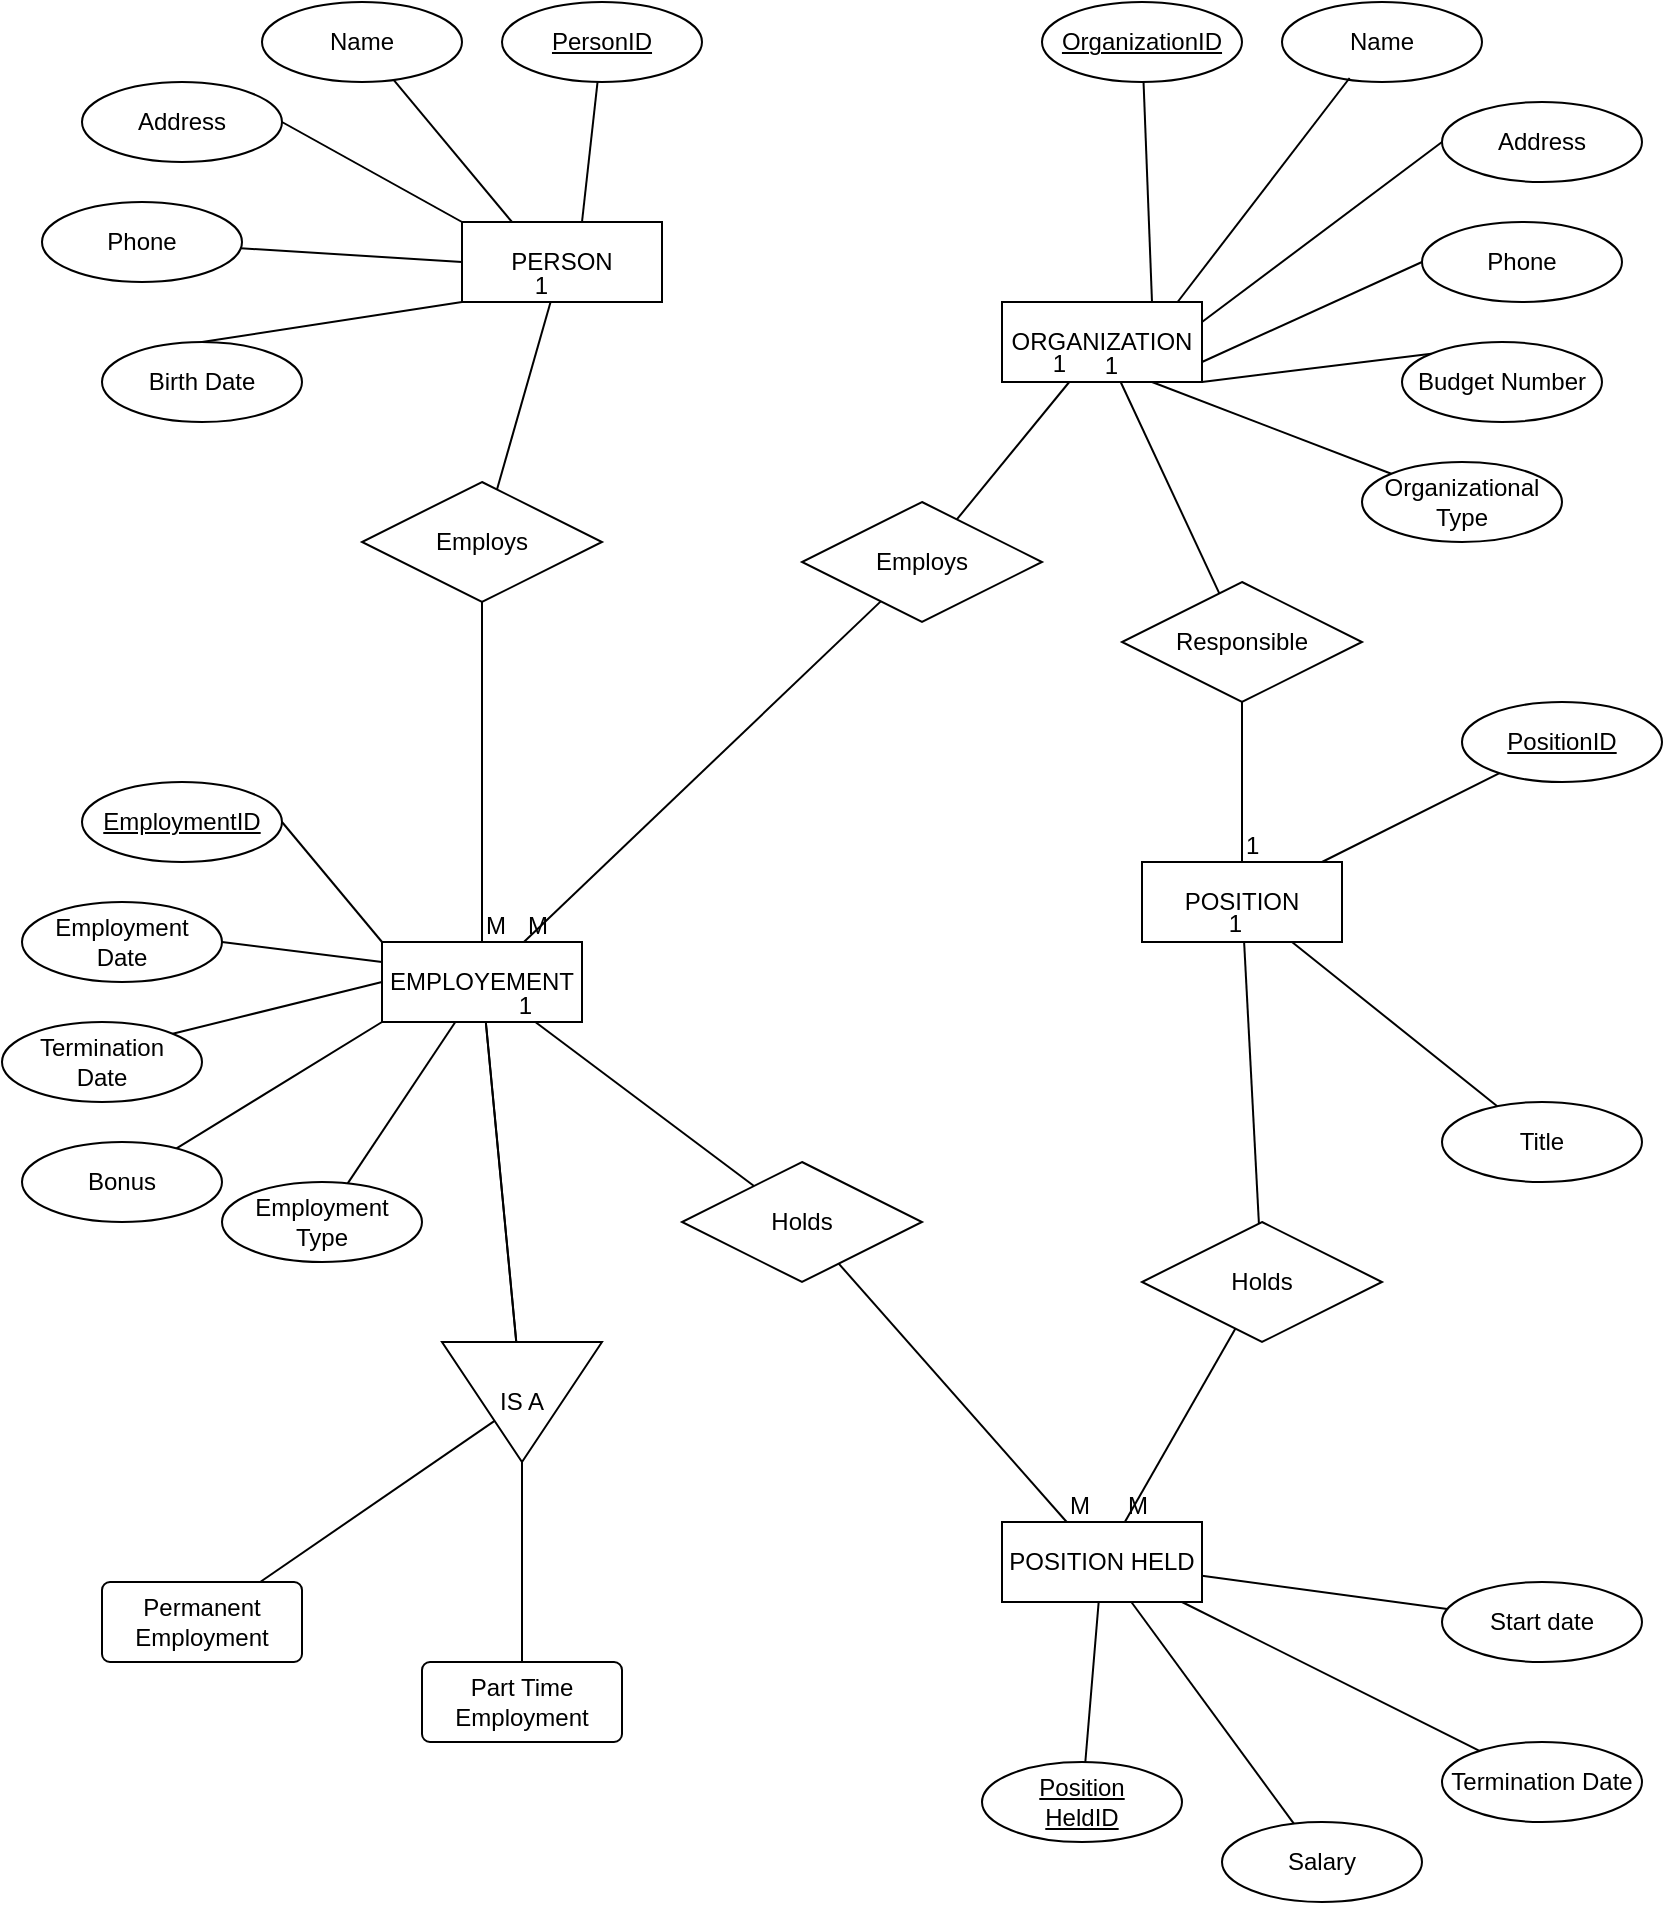 <mxfile version="26.0.16">
  <diagram id="R2lEEEUBdFMjLlhIrx00" name="Page-1">
    <mxGraphModel dx="1290" dy="621" grid="1" gridSize="10" guides="1" tooltips="1" connect="1" arrows="1" fold="1" page="1" pageScale="1" pageWidth="850" pageHeight="1100" math="0" shadow="0" extFonts="Permanent Marker^https://fonts.googleapis.com/css?family=Permanent+Marker">
      <root>
        <mxCell id="0" />
        <mxCell id="1" parent="0" />
        <mxCell id="3s1FqCLYZ8FvX9Ai-8oP-2" value="PERSON" style="whiteSpace=wrap;html=1;align=center;" vertex="1" parent="1">
          <mxGeometry x="240" y="120" width="100" height="40" as="geometry" />
        </mxCell>
        <mxCell id="3s1FqCLYZ8FvX9Ai-8oP-4" value="PersonID" style="ellipse;whiteSpace=wrap;html=1;align=center;fontStyle=4;" vertex="1" parent="1">
          <mxGeometry x="260" y="10" width="100" height="40" as="geometry" />
        </mxCell>
        <mxCell id="3s1FqCLYZ8FvX9Ai-8oP-6" value="" style="endArrow=none;html=1;rounded=0;entryX=0.6;entryY=0;entryDx=0;entryDy=0;entryPerimeter=0;" edge="1" parent="1" source="3s1FqCLYZ8FvX9Ai-8oP-4" target="3s1FqCLYZ8FvX9Ai-8oP-2">
          <mxGeometry relative="1" as="geometry">
            <mxPoint x="230" y="120" as="sourcePoint" />
            <mxPoint x="300" y="100" as="targetPoint" />
          </mxGeometry>
        </mxCell>
        <mxCell id="3s1FqCLYZ8FvX9Ai-8oP-7" value="Name" style="ellipse;whiteSpace=wrap;html=1;align=center;" vertex="1" parent="1">
          <mxGeometry x="140" y="10" width="100" height="40" as="geometry" />
        </mxCell>
        <mxCell id="3s1FqCLYZ8FvX9Ai-8oP-8" value="" style="endArrow=none;html=1;rounded=0;entryX=0.25;entryY=0;entryDx=0;entryDy=0;" edge="1" parent="1" source="3s1FqCLYZ8FvX9Ai-8oP-7" target="3s1FqCLYZ8FvX9Ai-8oP-2">
          <mxGeometry relative="1" as="geometry">
            <mxPoint x="300" y="150" as="sourcePoint" />
            <mxPoint x="430" y="120" as="targetPoint" />
          </mxGeometry>
        </mxCell>
        <mxCell id="3s1FqCLYZ8FvX9Ai-8oP-10" value="Address" style="ellipse;whiteSpace=wrap;html=1;align=center;" vertex="1" parent="1">
          <mxGeometry x="50" y="50" width="100" height="40" as="geometry" />
        </mxCell>
        <mxCell id="3s1FqCLYZ8FvX9Ai-8oP-11" value="" style="endArrow=none;html=1;rounded=0;entryX=0;entryY=0;entryDx=0;entryDy=0;exitX=1;exitY=0.5;exitDx=0;exitDy=0;" edge="1" parent="1" source="3s1FqCLYZ8FvX9Ai-8oP-10" target="3s1FqCLYZ8FvX9Ai-8oP-2">
          <mxGeometry relative="1" as="geometry">
            <mxPoint x="265" y="200" as="sourcePoint" />
            <mxPoint x="425" y="200" as="targetPoint" />
          </mxGeometry>
        </mxCell>
        <mxCell id="3s1FqCLYZ8FvX9Ai-8oP-12" value="Phone" style="ellipse;whiteSpace=wrap;html=1;align=center;" vertex="1" parent="1">
          <mxGeometry x="30" y="110" width="100" height="40" as="geometry" />
        </mxCell>
        <mxCell id="3s1FqCLYZ8FvX9Ai-8oP-13" value="" style="endArrow=none;html=1;rounded=0;entryX=0;entryY=0.5;entryDx=0;entryDy=0;" edge="1" parent="1" source="3s1FqCLYZ8FvX9Ai-8oP-12" target="3s1FqCLYZ8FvX9Ai-8oP-2">
          <mxGeometry relative="1" as="geometry">
            <mxPoint x="360" y="300" as="sourcePoint" />
            <mxPoint x="520" y="300" as="targetPoint" />
          </mxGeometry>
        </mxCell>
        <mxCell id="3s1FqCLYZ8FvX9Ai-8oP-14" value="Birth Date" style="ellipse;whiteSpace=wrap;html=1;align=center;" vertex="1" parent="1">
          <mxGeometry x="60" y="180" width="100" height="40" as="geometry" />
        </mxCell>
        <mxCell id="3s1FqCLYZ8FvX9Ai-8oP-15" value="" style="endArrow=none;html=1;rounded=0;entryX=0;entryY=1;entryDx=0;entryDy=0;exitX=0.5;exitY=0;exitDx=0;exitDy=0;" edge="1" parent="1" source="3s1FqCLYZ8FvX9Ai-8oP-14" target="3s1FqCLYZ8FvX9Ai-8oP-2">
          <mxGeometry relative="1" as="geometry">
            <mxPoint x="379.995" y="235.858" as="sourcePoint" />
            <mxPoint x="394.64" y="160" as="targetPoint" />
            <Array as="points" />
          </mxGeometry>
        </mxCell>
        <mxCell id="3s1FqCLYZ8FvX9Ai-8oP-16" value="ORGANIZATION" style="whiteSpace=wrap;html=1;align=center;" vertex="1" parent="1">
          <mxGeometry x="510" y="160" width="100" height="40" as="geometry" />
        </mxCell>
        <mxCell id="3s1FqCLYZ8FvX9Ai-8oP-17" value="OrganizationID" style="ellipse;whiteSpace=wrap;html=1;align=center;fontStyle=4;" vertex="1" parent="1">
          <mxGeometry x="530" y="10" width="100" height="40" as="geometry" />
        </mxCell>
        <mxCell id="3s1FqCLYZ8FvX9Ai-8oP-18" value="" style="endArrow=none;html=1;rounded=0;exitX=0.75;exitY=0;exitDx=0;exitDy=0;" edge="1" parent="1" source="3s1FqCLYZ8FvX9Ai-8oP-16" target="3s1FqCLYZ8FvX9Ai-8oP-17">
          <mxGeometry relative="1" as="geometry">
            <mxPoint x="570" y="270" as="sourcePoint" />
            <mxPoint x="666.818" y="80" as="targetPoint" />
          </mxGeometry>
        </mxCell>
        <mxCell id="3s1FqCLYZ8FvX9Ai-8oP-24" value="Name" style="ellipse;whiteSpace=wrap;html=1;align=center;" vertex="1" parent="1">
          <mxGeometry x="650" y="10" width="100" height="40" as="geometry" />
        </mxCell>
        <mxCell id="3s1FqCLYZ8FvX9Ai-8oP-25" value="" style="endArrow=none;html=1;rounded=0;entryX=0.338;entryY=0.95;entryDx=0;entryDy=0;entryPerimeter=0;exitX=0.878;exitY=0;exitDx=0;exitDy=0;exitPerimeter=0;" edge="1" parent="1" source="3s1FqCLYZ8FvX9Ai-8oP-16" target="3s1FqCLYZ8FvX9Ai-8oP-24">
          <mxGeometry relative="1" as="geometry">
            <mxPoint x="570" y="240" as="sourcePoint" />
            <mxPoint x="730" y="240" as="targetPoint" />
          </mxGeometry>
        </mxCell>
        <mxCell id="3s1FqCLYZ8FvX9Ai-8oP-26" value="Address" style="ellipse;whiteSpace=wrap;html=1;align=center;" vertex="1" parent="1">
          <mxGeometry x="730" y="60" width="100" height="40" as="geometry" />
        </mxCell>
        <mxCell id="3s1FqCLYZ8FvX9Ai-8oP-27" value="" style="endArrow=none;html=1;rounded=0;exitX=1;exitY=0.25;exitDx=0;exitDy=0;entryX=0;entryY=0.5;entryDx=0;entryDy=0;" edge="1" parent="1" source="3s1FqCLYZ8FvX9Ai-8oP-16" target="3s1FqCLYZ8FvX9Ai-8oP-26">
          <mxGeometry relative="1" as="geometry">
            <mxPoint x="610" y="160" as="sourcePoint" />
            <mxPoint x="770" y="160" as="targetPoint" />
          </mxGeometry>
        </mxCell>
        <mxCell id="3s1FqCLYZ8FvX9Ai-8oP-28" value="Phone" style="ellipse;whiteSpace=wrap;html=1;align=center;" vertex="1" parent="1">
          <mxGeometry x="720" y="120" width="100" height="40" as="geometry" />
        </mxCell>
        <mxCell id="3s1FqCLYZ8FvX9Ai-8oP-29" value="" style="endArrow=none;html=1;rounded=0;exitX=1;exitY=0.75;exitDx=0;exitDy=0;entryX=0;entryY=0.5;entryDx=0;entryDy=0;" edge="1" parent="1" source="3s1FqCLYZ8FvX9Ai-8oP-16" target="3s1FqCLYZ8FvX9Ai-8oP-28">
          <mxGeometry relative="1" as="geometry">
            <mxPoint x="490" y="280" as="sourcePoint" />
            <mxPoint x="650" y="280" as="targetPoint" />
          </mxGeometry>
        </mxCell>
        <mxCell id="3s1FqCLYZ8FvX9Ai-8oP-31" value="Budget Number" style="ellipse;whiteSpace=wrap;html=1;align=center;" vertex="1" parent="1">
          <mxGeometry x="710" y="180" width="100" height="40" as="geometry" />
        </mxCell>
        <mxCell id="3s1FqCLYZ8FvX9Ai-8oP-32" value="" style="endArrow=none;html=1;rounded=0;exitX=1;exitY=1;exitDx=0;exitDy=0;entryX=0;entryY=0;entryDx=0;entryDy=0;" edge="1" parent="1" source="3s1FqCLYZ8FvX9Ai-8oP-16" target="3s1FqCLYZ8FvX9Ai-8oP-31">
          <mxGeometry relative="1" as="geometry">
            <mxPoint x="530" y="200" as="sourcePoint" />
            <mxPoint x="690" y="180" as="targetPoint" />
          </mxGeometry>
        </mxCell>
        <mxCell id="3s1FqCLYZ8FvX9Ai-8oP-33" value="Organizational&lt;div&gt;Type&lt;/div&gt;" style="ellipse;whiteSpace=wrap;html=1;align=center;" vertex="1" parent="1">
          <mxGeometry x="690" y="240" width="100" height="40" as="geometry" />
        </mxCell>
        <mxCell id="3s1FqCLYZ8FvX9Ai-8oP-34" value="" style="endArrow=none;html=1;rounded=0;exitX=0.75;exitY=1;exitDx=0;exitDy=0;entryX=0;entryY=0;entryDx=0;entryDy=0;" edge="1" parent="1" source="3s1FqCLYZ8FvX9Ai-8oP-16" target="3s1FqCLYZ8FvX9Ai-8oP-33">
          <mxGeometry relative="1" as="geometry">
            <mxPoint x="480" y="320" as="sourcePoint" />
            <mxPoint x="640" y="320" as="targetPoint" />
          </mxGeometry>
        </mxCell>
        <mxCell id="3s1FqCLYZ8FvX9Ai-8oP-36" value="EMPLOYEMENT" style="whiteSpace=wrap;html=1;align=center;" vertex="1" parent="1">
          <mxGeometry x="200" y="480" width="100" height="40" as="geometry" />
        </mxCell>
        <mxCell id="3s1FqCLYZ8FvX9Ai-8oP-37" value="EmploymentID" style="ellipse;whiteSpace=wrap;html=1;align=center;fontStyle=4;" vertex="1" parent="1">
          <mxGeometry x="50" y="400" width="100" height="40" as="geometry" />
        </mxCell>
        <mxCell id="3s1FqCLYZ8FvX9Ai-8oP-38" value="" style="endArrow=none;html=1;rounded=0;exitX=1;exitY=0.5;exitDx=0;exitDy=0;entryX=0;entryY=0;entryDx=0;entryDy=0;" edge="1" parent="1" source="3s1FqCLYZ8FvX9Ai-8oP-37" target="3s1FqCLYZ8FvX9Ai-8oP-36">
          <mxGeometry relative="1" as="geometry">
            <mxPoint x="140" y="550" as="sourcePoint" />
            <mxPoint x="300" y="550" as="targetPoint" />
          </mxGeometry>
        </mxCell>
        <mxCell id="3s1FqCLYZ8FvX9Ai-8oP-39" value="Employment&lt;div&gt;Date&lt;/div&gt;" style="ellipse;whiteSpace=wrap;html=1;align=center;" vertex="1" parent="1">
          <mxGeometry x="20" y="460" width="100" height="40" as="geometry" />
        </mxCell>
        <mxCell id="3s1FqCLYZ8FvX9Ai-8oP-40" value="" style="endArrow=none;html=1;rounded=0;exitX=1;exitY=0.5;exitDx=0;exitDy=0;entryX=0;entryY=0.25;entryDx=0;entryDy=0;" edge="1" parent="1" source="3s1FqCLYZ8FvX9Ai-8oP-39" target="3s1FqCLYZ8FvX9Ai-8oP-36">
          <mxGeometry relative="1" as="geometry">
            <mxPoint x="160" y="470" as="sourcePoint" />
            <mxPoint x="320" y="470" as="targetPoint" />
          </mxGeometry>
        </mxCell>
        <mxCell id="3s1FqCLYZ8FvX9Ai-8oP-41" value="Termination&lt;div&gt;Date&lt;/div&gt;" style="ellipse;whiteSpace=wrap;html=1;align=center;" vertex="1" parent="1">
          <mxGeometry x="10" y="520" width="100" height="40" as="geometry" />
        </mxCell>
        <mxCell id="3s1FqCLYZ8FvX9Ai-8oP-42" value="" style="endArrow=none;html=1;rounded=0;exitX=1;exitY=0;exitDx=0;exitDy=0;entryX=0;entryY=0.5;entryDx=0;entryDy=0;" edge="1" parent="1" source="3s1FqCLYZ8FvX9Ai-8oP-41" target="3s1FqCLYZ8FvX9Ai-8oP-36">
          <mxGeometry relative="1" as="geometry">
            <mxPoint x="160" y="470" as="sourcePoint" />
            <mxPoint x="320" y="470" as="targetPoint" />
          </mxGeometry>
        </mxCell>
        <mxCell id="3s1FqCLYZ8FvX9Ai-8oP-43" value="Bonus" style="ellipse;whiteSpace=wrap;html=1;align=center;" vertex="1" parent="1">
          <mxGeometry x="20" y="580" width="100" height="40" as="geometry" />
        </mxCell>
        <mxCell id="3s1FqCLYZ8FvX9Ai-8oP-44" value="" style="endArrow=none;html=1;rounded=0;entryX=0;entryY=1;entryDx=0;entryDy=0;" edge="1" parent="1" source="3s1FqCLYZ8FvX9Ai-8oP-43" target="3s1FqCLYZ8FvX9Ai-8oP-36">
          <mxGeometry relative="1" as="geometry">
            <mxPoint x="160" y="470" as="sourcePoint" />
            <mxPoint x="320" y="470" as="targetPoint" />
            <Array as="points" />
          </mxGeometry>
        </mxCell>
        <mxCell id="3s1FqCLYZ8FvX9Ai-8oP-45" value="Employment&lt;div&gt;Type&lt;/div&gt;" style="ellipse;whiteSpace=wrap;html=1;align=center;" vertex="1" parent="1">
          <mxGeometry x="120" y="600" width="100" height="40" as="geometry" />
        </mxCell>
        <mxCell id="3s1FqCLYZ8FvX9Ai-8oP-46" value="" style="endArrow=none;html=1;rounded=0;" edge="1" parent="1" source="3s1FqCLYZ8FvX9Ai-8oP-45" target="3s1FqCLYZ8FvX9Ai-8oP-36">
          <mxGeometry relative="1" as="geometry">
            <mxPoint x="230" y="560" as="sourcePoint" />
            <mxPoint x="390" y="560" as="targetPoint" />
          </mxGeometry>
        </mxCell>
        <mxCell id="3s1FqCLYZ8FvX9Ai-8oP-47" value="POSITION" style="whiteSpace=wrap;html=1;align=center;" vertex="1" parent="1">
          <mxGeometry x="580" y="440" width="100" height="40" as="geometry" />
        </mxCell>
        <mxCell id="3s1FqCLYZ8FvX9Ai-8oP-48" value="PositionID" style="ellipse;whiteSpace=wrap;html=1;align=center;fontStyle=4;" vertex="1" parent="1">
          <mxGeometry x="740" y="360" width="100" height="40" as="geometry" />
        </mxCell>
        <mxCell id="3s1FqCLYZ8FvX9Ai-8oP-49" value="" style="endArrow=none;html=1;rounded=0;" edge="1" parent="1" source="3s1FqCLYZ8FvX9Ai-8oP-48" target="3s1FqCLYZ8FvX9Ai-8oP-47">
          <mxGeometry relative="1" as="geometry">
            <mxPoint x="350" y="620" as="sourcePoint" />
            <mxPoint x="510" y="620" as="targetPoint" />
          </mxGeometry>
        </mxCell>
        <mxCell id="3s1FqCLYZ8FvX9Ai-8oP-50" value="Title" style="ellipse;whiteSpace=wrap;html=1;align=center;" vertex="1" parent="1">
          <mxGeometry x="730" y="560" width="100" height="40" as="geometry" />
        </mxCell>
        <mxCell id="3s1FqCLYZ8FvX9Ai-8oP-51" value="" style="endArrow=none;html=1;rounded=0;" edge="1" parent="1" source="3s1FqCLYZ8FvX9Ai-8oP-47" target="3s1FqCLYZ8FvX9Ai-8oP-50">
          <mxGeometry relative="1" as="geometry">
            <mxPoint x="350" y="620" as="sourcePoint" />
            <mxPoint x="510" y="620" as="targetPoint" />
          </mxGeometry>
        </mxCell>
        <mxCell id="3s1FqCLYZ8FvX9Ai-8oP-52" value="POSITION HELD" style="whiteSpace=wrap;html=1;align=center;" vertex="1" parent="1">
          <mxGeometry x="510" y="770" width="100" height="40" as="geometry" />
        </mxCell>
        <mxCell id="3s1FqCLYZ8FvX9Ai-8oP-53" value="Position&lt;div&gt;HeldID&lt;/div&gt;" style="ellipse;whiteSpace=wrap;html=1;align=center;fontStyle=4;" vertex="1" parent="1">
          <mxGeometry x="500" y="890" width="100" height="40" as="geometry" />
        </mxCell>
        <mxCell id="3s1FqCLYZ8FvX9Ai-8oP-54" value="" style="endArrow=none;html=1;rounded=0;" edge="1" parent="1" source="3s1FqCLYZ8FvX9Ai-8oP-52" target="3s1FqCLYZ8FvX9Ai-8oP-53">
          <mxGeometry relative="1" as="geometry">
            <mxPoint x="550" y="550" as="sourcePoint" />
            <mxPoint x="710" y="550" as="targetPoint" />
          </mxGeometry>
        </mxCell>
        <mxCell id="3s1FqCLYZ8FvX9Ai-8oP-56" value="Start date" style="ellipse;whiteSpace=wrap;html=1;align=center;" vertex="1" parent="1">
          <mxGeometry x="730" y="800" width="100" height="40" as="geometry" />
        </mxCell>
        <mxCell id="3s1FqCLYZ8FvX9Ai-8oP-57" value="" style="endArrow=none;html=1;rounded=0;" edge="1" parent="1" source="3s1FqCLYZ8FvX9Ai-8oP-52" target="3s1FqCLYZ8FvX9Ai-8oP-56">
          <mxGeometry relative="1" as="geometry">
            <mxPoint x="550" y="550" as="sourcePoint" />
            <mxPoint x="710" y="550" as="targetPoint" />
          </mxGeometry>
        </mxCell>
        <mxCell id="3s1FqCLYZ8FvX9Ai-8oP-58" value="Termination Date" style="ellipse;whiteSpace=wrap;html=1;align=center;" vertex="1" parent="1">
          <mxGeometry x="730" y="880" width="100" height="40" as="geometry" />
        </mxCell>
        <mxCell id="3s1FqCLYZ8FvX9Ai-8oP-59" value="" style="endArrow=none;html=1;rounded=0;" edge="1" parent="1" source="3s1FqCLYZ8FvX9Ai-8oP-52" target="3s1FqCLYZ8FvX9Ai-8oP-58">
          <mxGeometry relative="1" as="geometry">
            <mxPoint x="550" y="550" as="sourcePoint" />
            <mxPoint x="710" y="550" as="targetPoint" />
          </mxGeometry>
        </mxCell>
        <mxCell id="3s1FqCLYZ8FvX9Ai-8oP-60" value="Salary" style="ellipse;whiteSpace=wrap;html=1;align=center;" vertex="1" parent="1">
          <mxGeometry x="620" y="920" width="100" height="40" as="geometry" />
        </mxCell>
        <mxCell id="3s1FqCLYZ8FvX9Ai-8oP-61" value="" style="endArrow=none;html=1;rounded=0;" edge="1" parent="1" source="3s1FqCLYZ8FvX9Ai-8oP-52" target="3s1FqCLYZ8FvX9Ai-8oP-60">
          <mxGeometry relative="1" as="geometry">
            <mxPoint x="550" y="550" as="sourcePoint" />
            <mxPoint x="710" y="550" as="targetPoint" />
          </mxGeometry>
        </mxCell>
        <mxCell id="3s1FqCLYZ8FvX9Ai-8oP-67" value="" style="endArrow=none;html=1;rounded=0;" edge="1" parent="1" source="3s1FqCLYZ8FvX9Ai-8oP-70" target="3s1FqCLYZ8FvX9Ai-8oP-2">
          <mxGeometry relative="1" as="geometry">
            <mxPoint x="210" y="330" as="sourcePoint" />
            <mxPoint x="370" y="330" as="targetPoint" />
          </mxGeometry>
        </mxCell>
        <mxCell id="3s1FqCLYZ8FvX9Ai-8oP-69" value="1" style="resizable=0;html=1;whiteSpace=wrap;align=right;verticalAlign=bottom;" connectable="0" vertex="1" parent="3s1FqCLYZ8FvX9Ai-8oP-67">
          <mxGeometry x="1" relative="1" as="geometry" />
        </mxCell>
        <mxCell id="3s1FqCLYZ8FvX9Ai-8oP-71" value="" style="endArrow=none;html=1;rounded=0;" edge="1" parent="1" source="3s1FqCLYZ8FvX9Ai-8oP-36" target="3s1FqCLYZ8FvX9Ai-8oP-70">
          <mxGeometry relative="1" as="geometry">
            <mxPoint x="252" y="480" as="sourcePoint" />
            <mxPoint x="288" y="160" as="targetPoint" />
          </mxGeometry>
        </mxCell>
        <mxCell id="3s1FqCLYZ8FvX9Ai-8oP-72" value="M" style="resizable=0;html=1;whiteSpace=wrap;align=left;verticalAlign=bottom;" connectable="0" vertex="1" parent="3s1FqCLYZ8FvX9Ai-8oP-71">
          <mxGeometry x="-1" relative="1" as="geometry" />
        </mxCell>
        <mxCell id="3s1FqCLYZ8FvX9Ai-8oP-70" value="Employs" style="shape=rhombus;perimeter=rhombusPerimeter;whiteSpace=wrap;html=1;align=center;" vertex="1" parent="1">
          <mxGeometry x="190" y="250" width="120" height="60" as="geometry" />
        </mxCell>
        <mxCell id="3s1FqCLYZ8FvX9Ai-8oP-74" value="" style="endArrow=none;html=1;rounded=0;" edge="1" parent="1" source="3s1FqCLYZ8FvX9Ai-8oP-77" target="3s1FqCLYZ8FvX9Ai-8oP-16">
          <mxGeometry relative="1" as="geometry">
            <mxPoint x="260" y="350" as="sourcePoint" />
            <mxPoint x="420" y="350" as="targetPoint" />
          </mxGeometry>
        </mxCell>
        <mxCell id="3s1FqCLYZ8FvX9Ai-8oP-76" value="1" style="resizable=0;html=1;whiteSpace=wrap;align=right;verticalAlign=bottom;" connectable="0" vertex="1" parent="3s1FqCLYZ8FvX9Ai-8oP-74">
          <mxGeometry x="1" relative="1" as="geometry" />
        </mxCell>
        <mxCell id="3s1FqCLYZ8FvX9Ai-8oP-78" value="" style="endArrow=none;html=1;rounded=0;" edge="1" parent="1" source="3s1FqCLYZ8FvX9Ai-8oP-36" target="3s1FqCLYZ8FvX9Ai-8oP-77">
          <mxGeometry relative="1" as="geometry">
            <mxPoint x="268" y="480" as="sourcePoint" />
            <mxPoint x="552" y="160" as="targetPoint" />
          </mxGeometry>
        </mxCell>
        <mxCell id="3s1FqCLYZ8FvX9Ai-8oP-79" value="M" style="resizable=0;html=1;whiteSpace=wrap;align=left;verticalAlign=bottom;" connectable="0" vertex="1" parent="3s1FqCLYZ8FvX9Ai-8oP-78">
          <mxGeometry x="-1" relative="1" as="geometry" />
        </mxCell>
        <mxCell id="3s1FqCLYZ8FvX9Ai-8oP-77" value="Employs" style="shape=rhombus;perimeter=rhombusPerimeter;whiteSpace=wrap;html=1;align=center;" vertex="1" parent="1">
          <mxGeometry x="410" y="260" width="120" height="60" as="geometry" />
        </mxCell>
        <mxCell id="3s1FqCLYZ8FvX9Ai-8oP-81" value="" style="endArrow=none;html=1;rounded=0;" edge="1" parent="1" source="3s1FqCLYZ8FvX9Ai-8oP-84" target="3s1FqCLYZ8FvX9Ai-8oP-36">
          <mxGeometry relative="1" as="geometry">
            <mxPoint x="340" y="350" as="sourcePoint" />
            <mxPoint x="500" y="350" as="targetPoint" />
          </mxGeometry>
        </mxCell>
        <mxCell id="3s1FqCLYZ8FvX9Ai-8oP-83" value="1" style="resizable=0;html=1;whiteSpace=wrap;align=right;verticalAlign=bottom;" connectable="0" vertex="1" parent="3s1FqCLYZ8FvX9Ai-8oP-81">
          <mxGeometry x="1" relative="1" as="geometry" />
        </mxCell>
        <mxCell id="3s1FqCLYZ8FvX9Ai-8oP-85" value="" style="endArrow=none;html=1;rounded=0;" edge="1" parent="1" source="3s1FqCLYZ8FvX9Ai-8oP-52" target="3s1FqCLYZ8FvX9Ai-8oP-84">
          <mxGeometry relative="1" as="geometry">
            <mxPoint x="520" y="500" as="sourcePoint" />
            <mxPoint x="300" y="500" as="targetPoint" />
          </mxGeometry>
        </mxCell>
        <mxCell id="3s1FqCLYZ8FvX9Ai-8oP-86" value="M" style="resizable=0;html=1;whiteSpace=wrap;align=left;verticalAlign=bottom;" connectable="0" vertex="1" parent="3s1FqCLYZ8FvX9Ai-8oP-85">
          <mxGeometry x="-1" relative="1" as="geometry" />
        </mxCell>
        <mxCell id="3s1FqCLYZ8FvX9Ai-8oP-84" value="Holds" style="shape=rhombus;perimeter=rhombusPerimeter;whiteSpace=wrap;html=1;align=center;" vertex="1" parent="1">
          <mxGeometry x="350" y="590" width="120" height="60" as="geometry" />
        </mxCell>
        <mxCell id="3s1FqCLYZ8FvX9Ai-8oP-88" value="" style="endArrow=none;html=1;rounded=0;" edge="1" parent="1" source="3s1FqCLYZ8FvX9Ai-8oP-91" target="3s1FqCLYZ8FvX9Ai-8oP-47">
          <mxGeometry relative="1" as="geometry">
            <mxPoint x="340" y="350" as="sourcePoint" />
            <mxPoint x="500" y="350" as="targetPoint" />
          </mxGeometry>
        </mxCell>
        <mxCell id="3s1FqCLYZ8FvX9Ai-8oP-90" value="1" style="resizable=0;html=1;whiteSpace=wrap;align=right;verticalAlign=bottom;" connectable="0" vertex="1" parent="3s1FqCLYZ8FvX9Ai-8oP-88">
          <mxGeometry x="1" relative="1" as="geometry" />
        </mxCell>
        <mxCell id="3s1FqCLYZ8FvX9Ai-8oP-92" value="" style="endArrow=none;html=1;rounded=0;" edge="1" parent="1" source="3s1FqCLYZ8FvX9Ai-8oP-52" target="3s1FqCLYZ8FvX9Ai-8oP-91">
          <mxGeometry relative="1" as="geometry">
            <mxPoint x="557" y="520" as="sourcePoint" />
            <mxPoint x="423" y="720" as="targetPoint" />
          </mxGeometry>
        </mxCell>
        <mxCell id="3s1FqCLYZ8FvX9Ai-8oP-93" value="M" style="resizable=0;html=1;whiteSpace=wrap;align=left;verticalAlign=bottom;" connectable="0" vertex="1" parent="3s1FqCLYZ8FvX9Ai-8oP-92">
          <mxGeometry x="-1" relative="1" as="geometry" />
        </mxCell>
        <mxCell id="3s1FqCLYZ8FvX9Ai-8oP-91" value="Holds" style="shape=rhombus;perimeter=rhombusPerimeter;whiteSpace=wrap;html=1;align=center;" vertex="1" parent="1">
          <mxGeometry x="580" y="620" width="120" height="60" as="geometry" />
        </mxCell>
        <mxCell id="3s1FqCLYZ8FvX9Ai-8oP-95" value="" style="endArrow=none;html=1;rounded=0;" edge="1" parent="1" source="3s1FqCLYZ8FvX9Ai-8oP-98" target="3s1FqCLYZ8FvX9Ai-8oP-16">
          <mxGeometry relative="1" as="geometry">
            <mxPoint x="560" y="430" as="sourcePoint" />
            <mxPoint x="700" y="340" as="targetPoint" />
            <Array as="points" />
          </mxGeometry>
        </mxCell>
        <mxCell id="3s1FqCLYZ8FvX9Ai-8oP-97" value="1" style="resizable=0;html=1;whiteSpace=wrap;align=right;verticalAlign=bottom;" connectable="0" vertex="1" parent="3s1FqCLYZ8FvX9Ai-8oP-95">
          <mxGeometry x="1" relative="1" as="geometry" />
        </mxCell>
        <mxCell id="3s1FqCLYZ8FvX9Ai-8oP-99" value="" style="endArrow=none;html=1;rounded=0;" edge="1" parent="1" source="3s1FqCLYZ8FvX9Ai-8oP-47" target="3s1FqCLYZ8FvX9Ai-8oP-98">
          <mxGeometry relative="1" as="geometry">
            <mxPoint x="625" y="440" as="sourcePoint" />
            <mxPoint x="565" y="200" as="targetPoint" />
            <Array as="points" />
          </mxGeometry>
        </mxCell>
        <mxCell id="3s1FqCLYZ8FvX9Ai-8oP-100" value="1" style="resizable=0;html=1;whiteSpace=wrap;align=left;verticalAlign=bottom;" connectable="0" vertex="1" parent="3s1FqCLYZ8FvX9Ai-8oP-99">
          <mxGeometry x="-1" relative="1" as="geometry" />
        </mxCell>
        <mxCell id="3s1FqCLYZ8FvX9Ai-8oP-98" value="Responsible" style="shape=rhombus;perimeter=rhombusPerimeter;whiteSpace=wrap;html=1;align=center;" vertex="1" parent="1">
          <mxGeometry x="570" y="300" width="120" height="60" as="geometry" />
        </mxCell>
        <mxCell id="3s1FqCLYZ8FvX9Ai-8oP-103" value="Permanent&lt;div&gt;Employment&lt;/div&gt;" style="rounded=1;arcSize=10;whiteSpace=wrap;html=1;align=center;" vertex="1" parent="1">
          <mxGeometry x="60" y="800" width="100" height="40" as="geometry" />
        </mxCell>
        <mxCell id="3s1FqCLYZ8FvX9Ai-8oP-104" value="" style="endArrow=none;html=1;rounded=0;" edge="1" parent="1" source="3s1FqCLYZ8FvX9Ai-8oP-102" target="3s1FqCLYZ8FvX9Ai-8oP-36">
          <mxGeometry relative="1" as="geometry">
            <mxPoint x="110" y="580" as="sourcePoint" />
            <mxPoint x="270" y="580" as="targetPoint" />
          </mxGeometry>
        </mxCell>
        <mxCell id="3s1FqCLYZ8FvX9Ai-8oP-105" value="" style="endArrow=none;html=1;rounded=0;" edge="1" parent="1" source="3s1FqCLYZ8FvX9Ai-8oP-103" target="3s1FqCLYZ8FvX9Ai-8oP-102">
          <mxGeometry relative="1" as="geometry">
            <mxPoint x="77" y="710" as="sourcePoint" />
            <mxPoint x="233" y="520" as="targetPoint" />
          </mxGeometry>
        </mxCell>
        <mxCell id="3s1FqCLYZ8FvX9Ai-8oP-106" value="Part Time&lt;div&gt;Employment&lt;/div&gt;" style="rounded=1;arcSize=10;whiteSpace=wrap;html=1;align=center;" vertex="1" parent="1">
          <mxGeometry x="220" y="840" width="100" height="40" as="geometry" />
        </mxCell>
        <mxCell id="3s1FqCLYZ8FvX9Ai-8oP-107" value="" style="endArrow=none;html=1;rounded=0;" edge="1" parent="1" source="3s1FqCLYZ8FvX9Ai-8oP-102" target="3s1FqCLYZ8FvX9Ai-8oP-36">
          <mxGeometry relative="1" as="geometry">
            <mxPoint x="110" y="580" as="sourcePoint" />
            <mxPoint x="270" y="580" as="targetPoint" />
          </mxGeometry>
        </mxCell>
        <mxCell id="3s1FqCLYZ8FvX9Ai-8oP-108" value="" style="endArrow=none;html=1;rounded=0;" edge="1" parent="1" source="3s1FqCLYZ8FvX9Ai-8oP-106" target="3s1FqCLYZ8FvX9Ai-8oP-102">
          <mxGeometry relative="1" as="geometry">
            <mxPoint x="241" y="740" as="sourcePoint" />
            <mxPoint x="249" y="520" as="targetPoint" />
          </mxGeometry>
        </mxCell>
        <mxCell id="3s1FqCLYZ8FvX9Ai-8oP-102" value="IS A" style="triangle;whiteSpace=wrap;html=1;direction=south;" vertex="1" parent="1">
          <mxGeometry x="230" y="680" width="80" height="60" as="geometry" />
        </mxCell>
      </root>
    </mxGraphModel>
  </diagram>
</mxfile>
